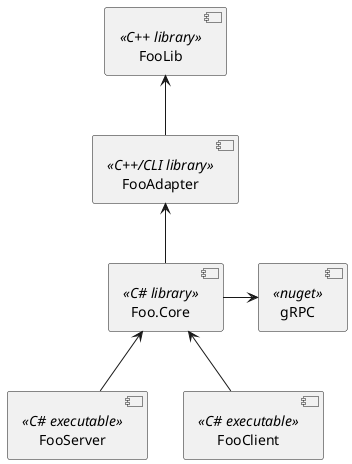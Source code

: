 @startuml component
' skinparam componentStyle uml2

component FooLib <<C++ library>>
component FooAdapter <<C++/CLI library>>
component Foo.Core <<C# library>>
component FooServer <<C# executable>>
component FooClient <<C# executable>>
component gRPC <<nuget>>

FooServer -up-> Foo.Core
FooClient -up-> Foo.Core
Foo.Core -up-> FooAdapter
FooAdapter -up-> FooLib
Foo.Core -> gRPC
@enduml
